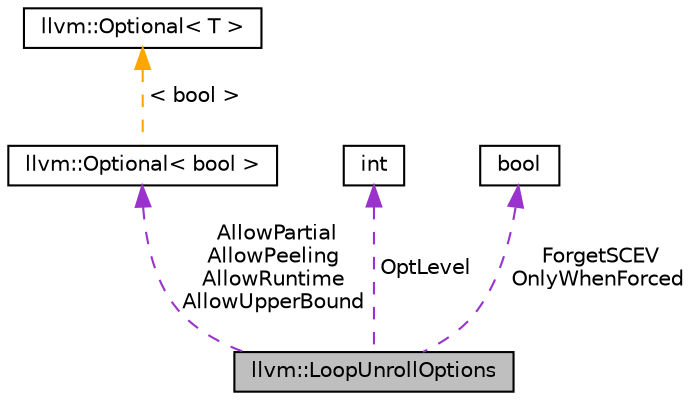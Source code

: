 digraph "llvm::LoopUnrollOptions"
{
 // LATEX_PDF_SIZE
  bgcolor="transparent";
  edge [fontname="Helvetica",fontsize="10",labelfontname="Helvetica",labelfontsize="10"];
  node [fontname="Helvetica",fontsize="10",shape="box"];
  Node1 [label="llvm::LoopUnrollOptions",height=0.2,width=0.4,color="black", fillcolor="grey75", style="filled", fontcolor="black",tooltip="A set of parameters used to control various transforms performed by the LoopUnroll pass."];
  Node2 -> Node1 [dir="back",color="darkorchid3",fontsize="10",style="dashed",label=" AllowPartial\nAllowPeeling\nAllowRuntime\nAllowUpperBound" ,fontname="Helvetica"];
  Node2 [label="llvm::Optional\< bool \>",height=0.2,width=0.4,color="black",URL="$classllvm_1_1Optional.html",tooltip=" "];
  Node3 -> Node2 [dir="back",color="orange",fontsize="10",style="dashed",label=" \< bool \>" ,fontname="Helvetica"];
  Node3 [label="llvm::Optional\< T \>",height=0.2,width=0.4,color="black",URL="$classllvm_1_1Optional.html",tooltip=" "];
  Node4 -> Node1 [dir="back",color="darkorchid3",fontsize="10",style="dashed",label=" OptLevel" ,fontname="Helvetica"];
  Node4 [label="int",height=0.2,width=0.4,color="black",tooltip=" "];
  Node5 -> Node1 [dir="back",color="darkorchid3",fontsize="10",style="dashed",label=" ForgetSCEV\nOnlyWhenForced" ,fontname="Helvetica"];
  Node5 [label="bool",height=0.2,width=0.4,color="black",URL="$classbool.html",tooltip=" "];
}
